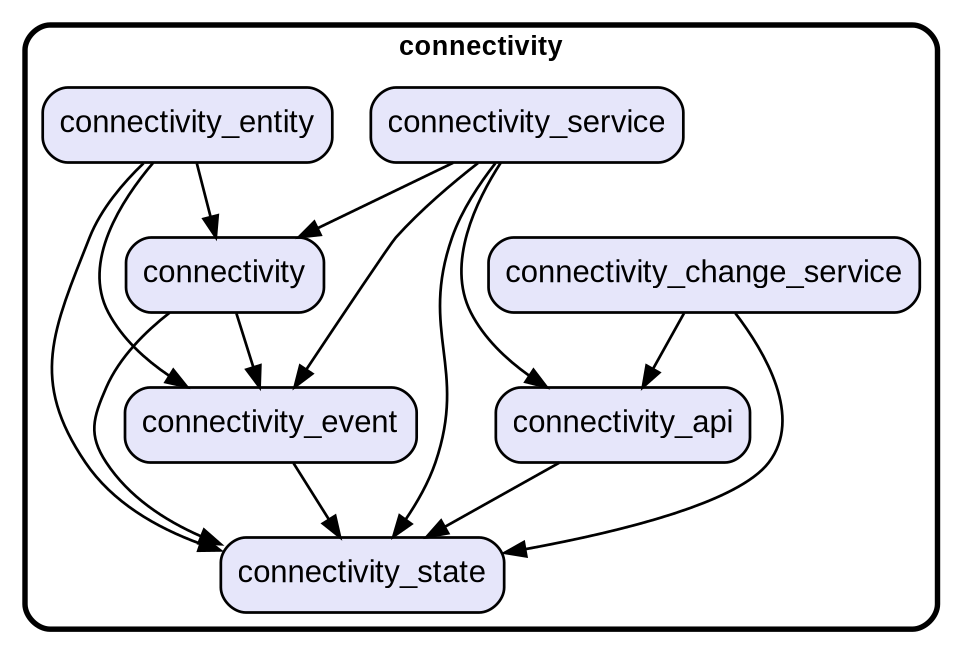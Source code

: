 digraph "" {
  graph [style=rounded fontname="Arial Black" fontsize=13 penwidth=2.6];
  node [shape=rect style="filled,rounded" fontname=Arial fontsize=15 fillcolor=Lavender penwidth=1.3];
  edge [penwidth=1.3];
  "/connectivity_state.dart" [label="connectivity_state"];
  "/connectivity.dart" [label="connectivity"];
  "/connectivity_service.dart" [label="connectivity_service"];
  "/connectivity_api.dart" [label="connectivity_api"];
  "/connectivity_event.dart" [label="connectivity_event"];
  "/connectivity_change_service.dart" [label="connectivity_change_service"];
  "/connectivity_entity.dart" [label="connectivity_entity"];
  subgraph "cluster~" {
    label="connectivity";
    "/connectivity_state.dart";
    "/connectivity.dart";
    "/connectivity_service.dart";
    "/connectivity_api.dart";
    "/connectivity_event.dart";
    "/connectivity_change_service.dart";
    "/connectivity_entity.dart";
  }
  "/connectivity.dart" -> "/connectivity_event.dart";
  "/connectivity.dart" -> "/connectivity_state.dart";
  "/connectivity_service.dart" -> "/connectivity.dart";
  "/connectivity_service.dart" -> "/connectivity_api.dart";
  "/connectivity_service.dart" -> "/connectivity_event.dart";
  "/connectivity_service.dart" -> "/connectivity_state.dart";
  "/connectivity_api.dart" -> "/connectivity_state.dart";
  "/connectivity_event.dart" -> "/connectivity_state.dart";
  "/connectivity_change_service.dart" -> "/connectivity_api.dart";
  "/connectivity_change_service.dart" -> "/connectivity_state.dart";
  "/connectivity_entity.dart" -> "/connectivity.dart";
  "/connectivity_entity.dart" -> "/connectivity_event.dart";
  "/connectivity_entity.dart" -> "/connectivity_state.dart";
}
